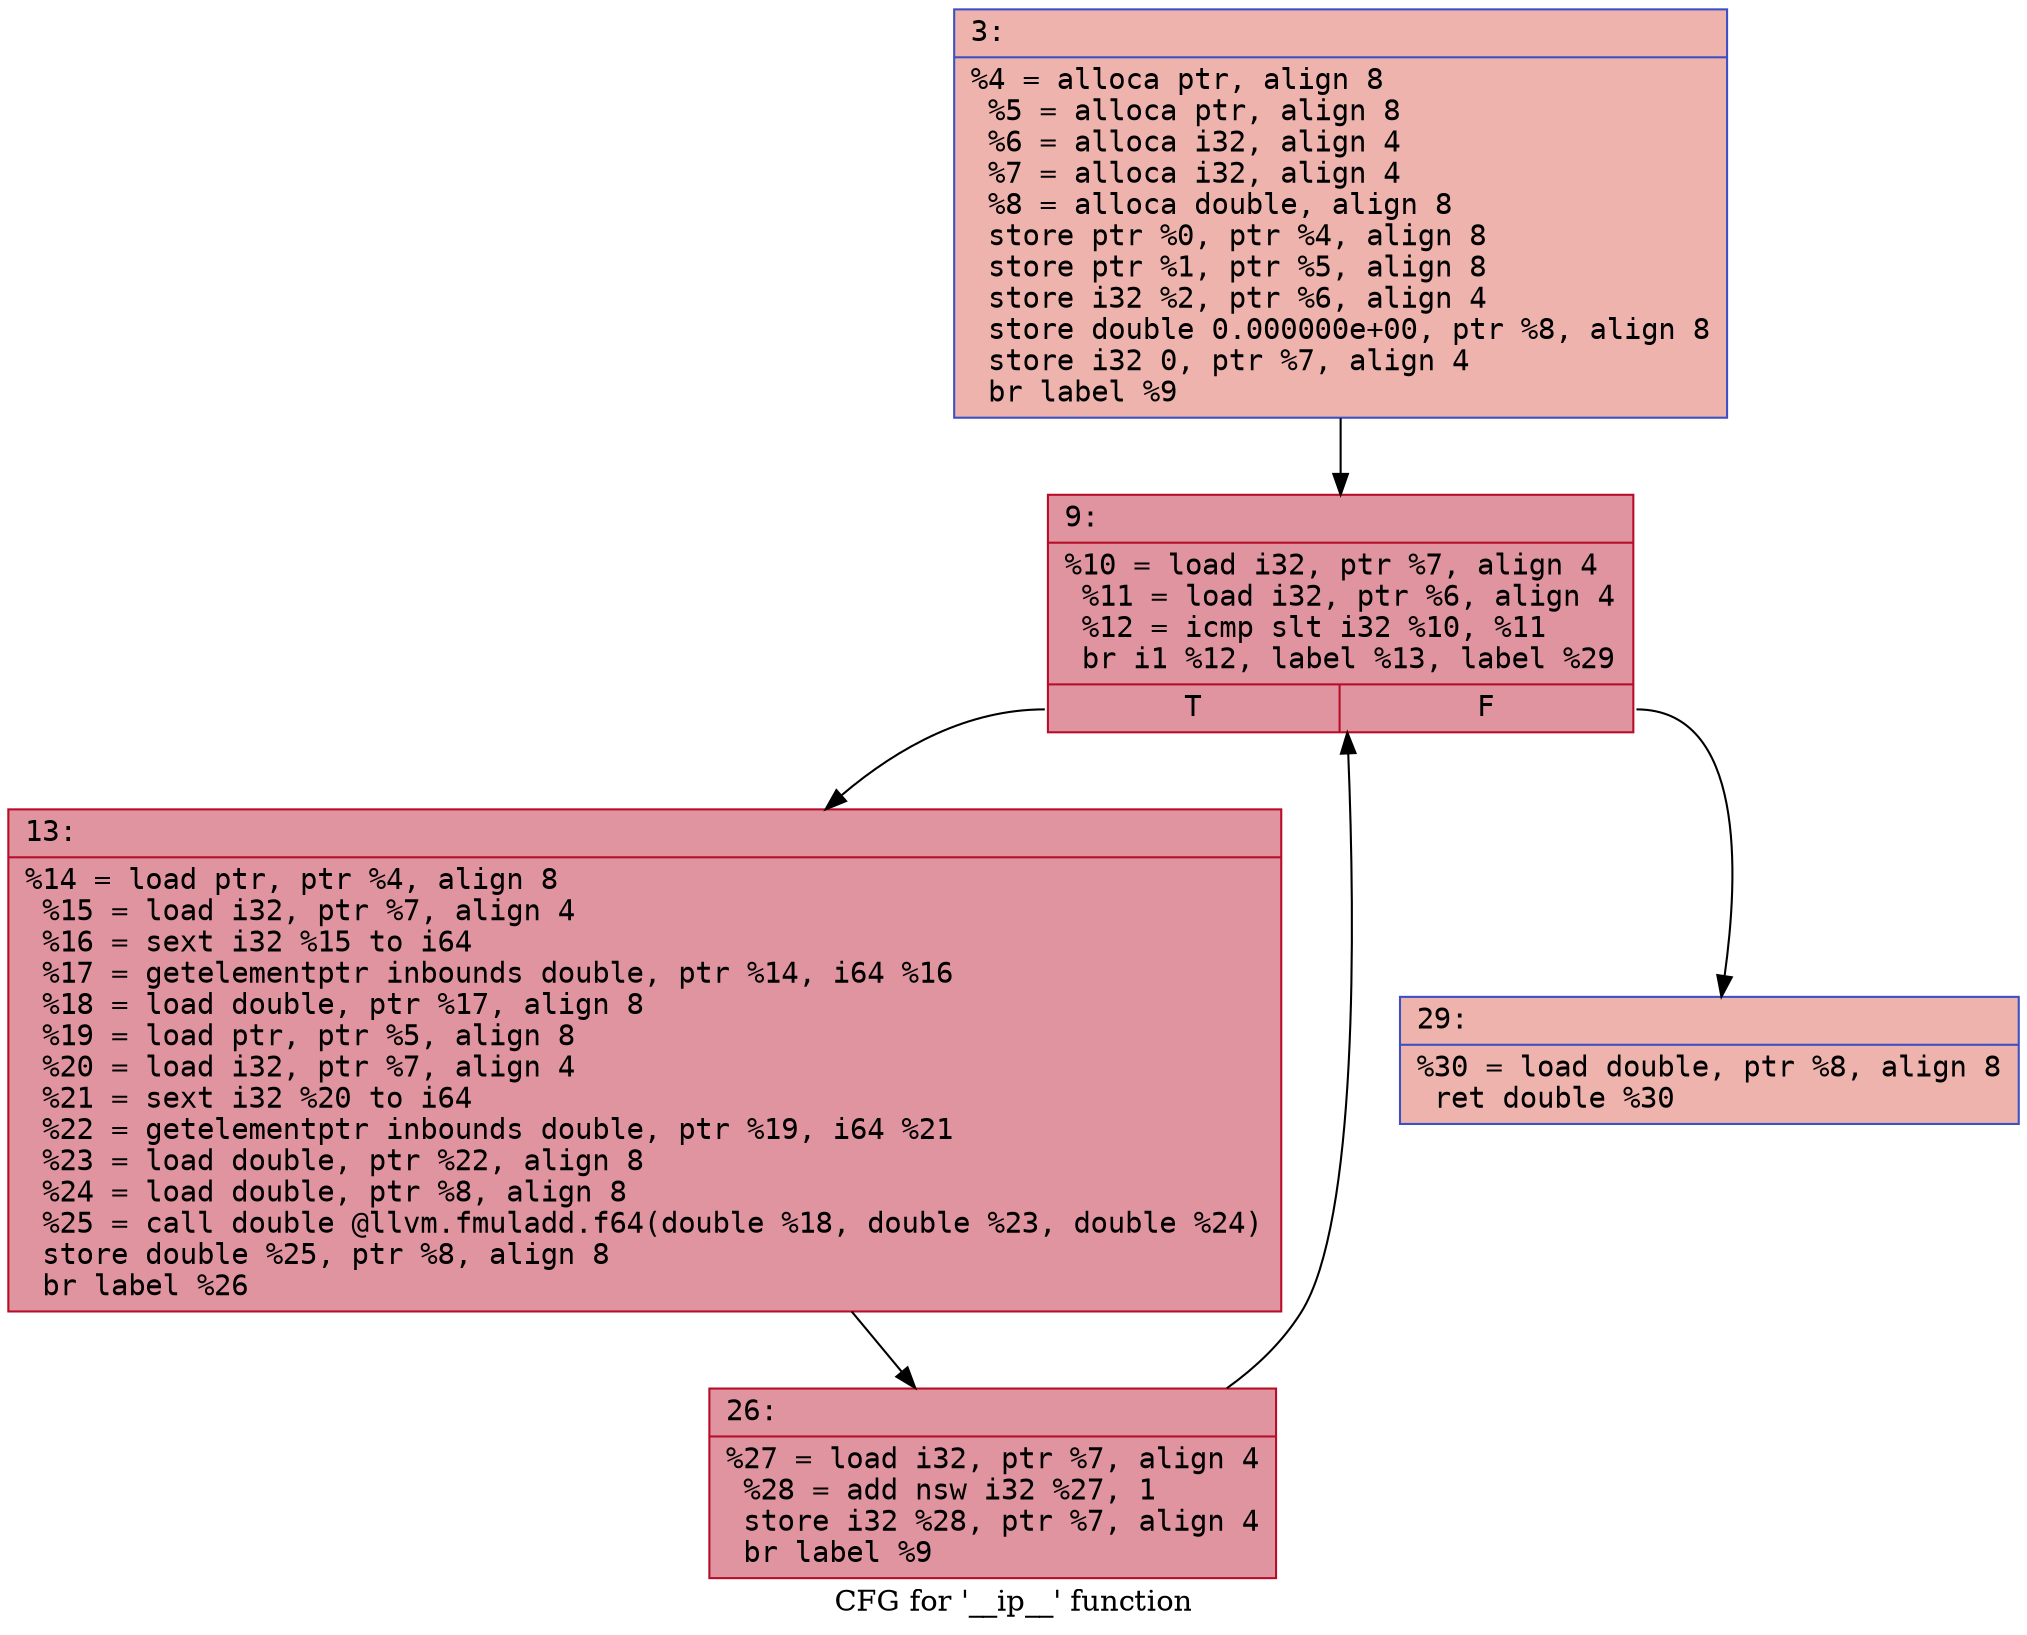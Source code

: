 digraph "CFG for '__ip__' function" {
	label="CFG for '__ip__' function";

	Node0x600000369ef0 [shape=record,color="#3d50c3ff", style=filled, fillcolor="#d6524470" fontname="Courier",label="{3:\l|  %4 = alloca ptr, align 8\l  %5 = alloca ptr, align 8\l  %6 = alloca i32, align 4\l  %7 = alloca i32, align 4\l  %8 = alloca double, align 8\l  store ptr %0, ptr %4, align 8\l  store ptr %1, ptr %5, align 8\l  store i32 %2, ptr %6, align 4\l  store double 0.000000e+00, ptr %8, align 8\l  store i32 0, ptr %7, align 4\l  br label %9\l}"];
	Node0x600000369ef0 -> Node0x600000369f40[tooltip="3 -> 9\nProbability 100.00%" ];
	Node0x600000369f40 [shape=record,color="#b70d28ff", style=filled, fillcolor="#b70d2870" fontname="Courier",label="{9:\l|  %10 = load i32, ptr %7, align 4\l  %11 = load i32, ptr %6, align 4\l  %12 = icmp slt i32 %10, %11\l  br i1 %12, label %13, label %29\l|{<s0>T|<s1>F}}"];
	Node0x600000369f40:s0 -> Node0x600000369f90[tooltip="9 -> 13\nProbability 96.88%" ];
	Node0x600000369f40:s1 -> Node0x60000036a030[tooltip="9 -> 29\nProbability 3.12%" ];
	Node0x600000369f90 [shape=record,color="#b70d28ff", style=filled, fillcolor="#b70d2870" fontname="Courier",label="{13:\l|  %14 = load ptr, ptr %4, align 8\l  %15 = load i32, ptr %7, align 4\l  %16 = sext i32 %15 to i64\l  %17 = getelementptr inbounds double, ptr %14, i64 %16\l  %18 = load double, ptr %17, align 8\l  %19 = load ptr, ptr %5, align 8\l  %20 = load i32, ptr %7, align 4\l  %21 = sext i32 %20 to i64\l  %22 = getelementptr inbounds double, ptr %19, i64 %21\l  %23 = load double, ptr %22, align 8\l  %24 = load double, ptr %8, align 8\l  %25 = call double @llvm.fmuladd.f64(double %18, double %23, double %24)\l  store double %25, ptr %8, align 8\l  br label %26\l}"];
	Node0x600000369f90 -> Node0x600000369fe0[tooltip="13 -> 26\nProbability 100.00%" ];
	Node0x600000369fe0 [shape=record,color="#b70d28ff", style=filled, fillcolor="#b70d2870" fontname="Courier",label="{26:\l|  %27 = load i32, ptr %7, align 4\l  %28 = add nsw i32 %27, 1\l  store i32 %28, ptr %7, align 4\l  br label %9\l}"];
	Node0x600000369fe0 -> Node0x600000369f40[tooltip="26 -> 9\nProbability 100.00%" ];
	Node0x60000036a030 [shape=record,color="#3d50c3ff", style=filled, fillcolor="#d6524470" fontname="Courier",label="{29:\l|  %30 = load double, ptr %8, align 8\l  ret double %30\l}"];
}
